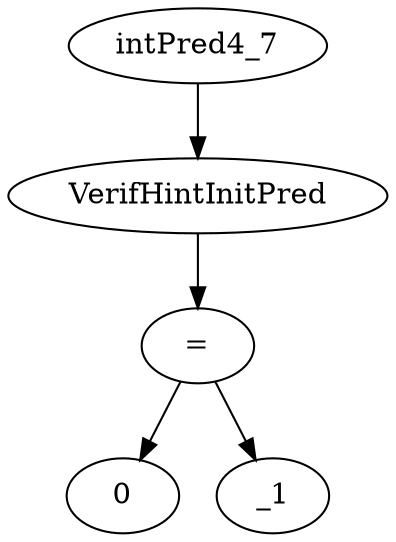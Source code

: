 digraph dag {
0 [label="intPred4_7"];
1 [label="VerifHintInitPred"];
2 [label="="];
3 [label="0"];
4 [label="_1"];
"0" -> "1"[label=""]
"1" -> "2"[label=""]
"2" -> "4"[label=""]
"2" -> "3"[label=""]
}
